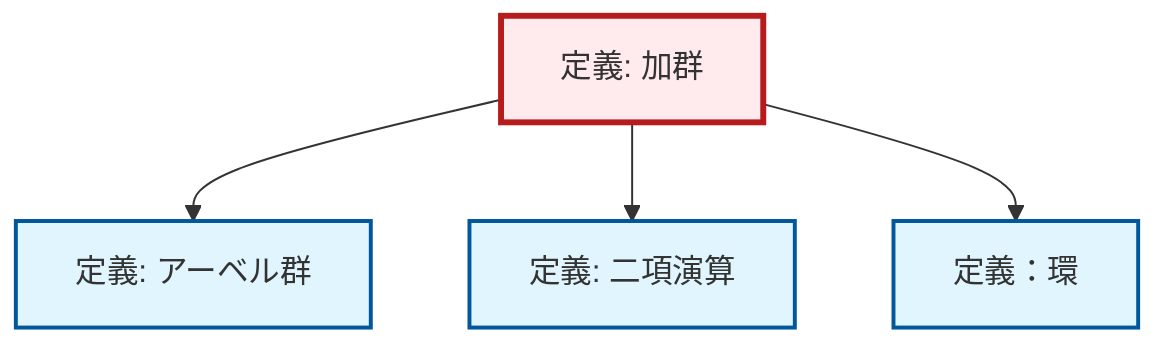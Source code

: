 graph TD
    classDef definition fill:#e1f5fe,stroke:#01579b,stroke-width:2px
    classDef theorem fill:#f3e5f5,stroke:#4a148c,stroke-width:2px
    classDef axiom fill:#fff3e0,stroke:#e65100,stroke-width:2px
    classDef example fill:#e8f5e9,stroke:#1b5e20,stroke-width:2px
    classDef current fill:#ffebee,stroke:#b71c1c,stroke-width:3px
    def-module["定義: 加群"]:::definition
    def-abelian-group["定義: アーベル群"]:::definition
    def-ring["定義：環"]:::definition
    def-binary-operation["定義: 二項演算"]:::definition
    def-module --> def-abelian-group
    def-module --> def-binary-operation
    def-module --> def-ring
    class def-module current